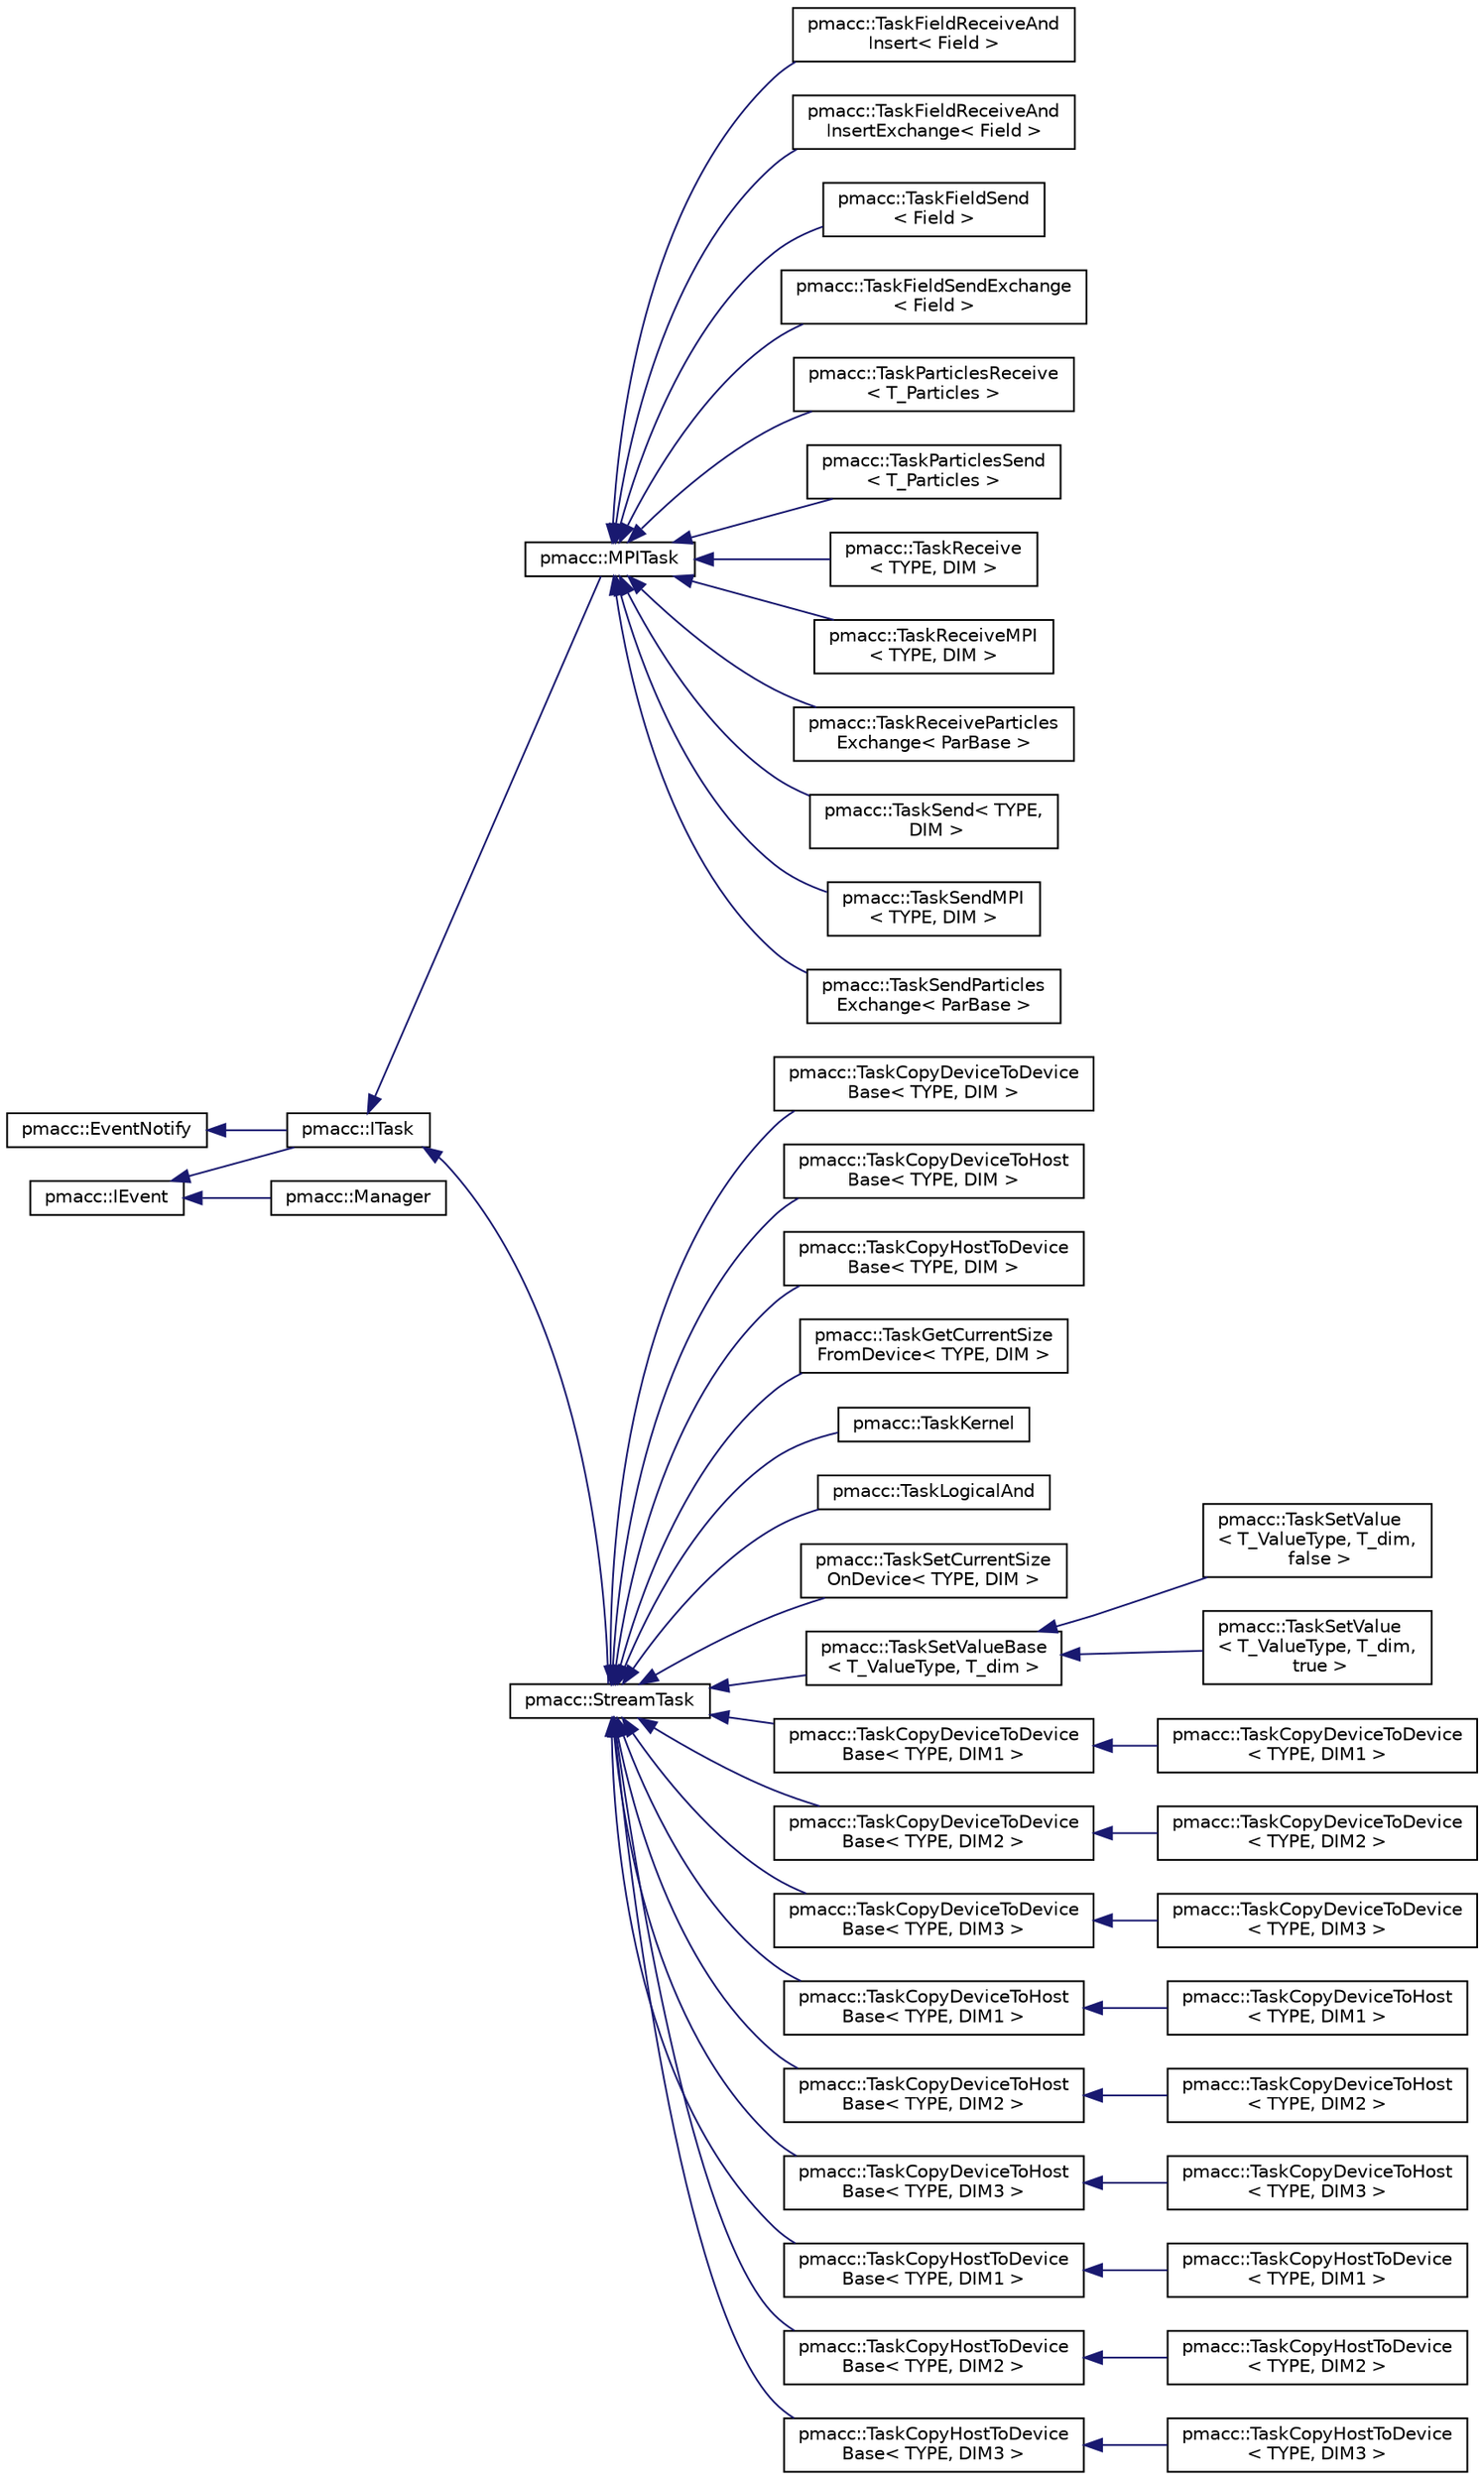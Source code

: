 digraph "Graphical Class Hierarchy"
{
 // LATEX_PDF_SIZE
  edge [fontname="Helvetica",fontsize="10",labelfontname="Helvetica",labelfontsize="10"];
  node [fontname="Helvetica",fontsize="10",shape=record];
  rankdir="LR";
  Node1437 [label="pmacc::EventNotify",height=0.2,width=0.4,color="black", fillcolor="white", style="filled",URL="$classpmacc_1_1_event_notify.html",tooltip="Implements an observable."];
  Node1437 -> Node1 [dir="back",color="midnightblue",fontsize="10",style="solid",fontname="Helvetica"];
  Node1 [label="pmacc::ITask",height=0.2,width=0.4,color="black", fillcolor="white", style="filled",URL="$classpmacc_1_1_i_task.html",tooltip="Abstract base class for all tasks."];
  Node1 -> Node2 [dir="back",color="midnightblue",fontsize="10",style="solid",fontname="Helvetica"];
  Node2 [label="pmacc::MPITask",height=0.2,width=0.4,color="black", fillcolor="white", style="filled",URL="$classpmacc_1_1_m_p_i_task.html",tooltip="Abstract base class for all tasks which depend on MPI communication."];
  Node2 -> Node3 [dir="back",color="midnightblue",fontsize="10",style="solid",fontname="Helvetica"];
  Node3 [label="pmacc::TaskFieldReceiveAnd\lInsert\< Field \>",height=0.2,width=0.4,color="black", fillcolor="white", style="filled",URL="$classpmacc_1_1_task_field_receive_and_insert.html",tooltip=" "];
  Node2 -> Node4 [dir="back",color="midnightblue",fontsize="10",style="solid",fontname="Helvetica"];
  Node4 [label="pmacc::TaskFieldReceiveAnd\lInsertExchange\< Field \>",height=0.2,width=0.4,color="black", fillcolor="white", style="filled",URL="$classpmacc_1_1_task_field_receive_and_insert_exchange.html",tooltip=" "];
  Node2 -> Node5 [dir="back",color="midnightblue",fontsize="10",style="solid",fontname="Helvetica"];
  Node5 [label="pmacc::TaskFieldSend\l\< Field \>",height=0.2,width=0.4,color="black", fillcolor="white", style="filled",URL="$classpmacc_1_1_task_field_send.html",tooltip=" "];
  Node2 -> Node6 [dir="back",color="midnightblue",fontsize="10",style="solid",fontname="Helvetica"];
  Node6 [label="pmacc::TaskFieldSendExchange\l\< Field \>",height=0.2,width=0.4,color="black", fillcolor="white", style="filled",URL="$classpmacc_1_1_task_field_send_exchange.html",tooltip=" "];
  Node2 -> Node7 [dir="back",color="midnightblue",fontsize="10",style="solid",fontname="Helvetica"];
  Node7 [label="pmacc::TaskParticlesReceive\l\< T_Particles \>",height=0.2,width=0.4,color="black", fillcolor="white", style="filled",URL="$classpmacc_1_1_task_particles_receive.html",tooltip=" "];
  Node2 -> Node8 [dir="back",color="midnightblue",fontsize="10",style="solid",fontname="Helvetica"];
  Node8 [label="pmacc::TaskParticlesSend\l\< T_Particles \>",height=0.2,width=0.4,color="black", fillcolor="white", style="filled",URL="$classpmacc_1_1_task_particles_send.html",tooltip=" "];
  Node2 -> Node9 [dir="back",color="midnightblue",fontsize="10",style="solid",fontname="Helvetica"];
  Node9 [label="pmacc::TaskReceive\l\< TYPE, DIM \>",height=0.2,width=0.4,color="black", fillcolor="white", style="filled",URL="$classpmacc_1_1_task_receive.html",tooltip=" "];
  Node2 -> Node10 [dir="back",color="midnightblue",fontsize="10",style="solid",fontname="Helvetica"];
  Node10 [label="pmacc::TaskReceiveMPI\l\< TYPE, DIM \>",height=0.2,width=0.4,color="black", fillcolor="white", style="filled",URL="$classpmacc_1_1_task_receive_m_p_i.html",tooltip=" "];
  Node2 -> Node11 [dir="back",color="midnightblue",fontsize="10",style="solid",fontname="Helvetica"];
  Node11 [label="pmacc::TaskReceiveParticles\lExchange\< ParBase \>",height=0.2,width=0.4,color="black", fillcolor="white", style="filled",URL="$classpmacc_1_1_task_receive_particles_exchange.html",tooltip=" "];
  Node2 -> Node12 [dir="back",color="midnightblue",fontsize="10",style="solid",fontname="Helvetica"];
  Node12 [label="pmacc::TaskSend\< TYPE,\l DIM \>",height=0.2,width=0.4,color="black", fillcolor="white", style="filled",URL="$classpmacc_1_1_task_send.html",tooltip=" "];
  Node2 -> Node13 [dir="back",color="midnightblue",fontsize="10",style="solid",fontname="Helvetica"];
  Node13 [label="pmacc::TaskSendMPI\l\< TYPE, DIM \>",height=0.2,width=0.4,color="black", fillcolor="white", style="filled",URL="$classpmacc_1_1_task_send_m_p_i.html",tooltip=" "];
  Node2 -> Node14 [dir="back",color="midnightblue",fontsize="10",style="solid",fontname="Helvetica"];
  Node14 [label="pmacc::TaskSendParticles\lExchange\< ParBase \>",height=0.2,width=0.4,color="black", fillcolor="white", style="filled",URL="$classpmacc_1_1_task_send_particles_exchange.html",tooltip=" "];
  Node1 -> Node15 [dir="back",color="midnightblue",fontsize="10",style="solid",fontname="Helvetica"];
  Node15 [label="pmacc::StreamTask",height=0.2,width=0.4,color="black", fillcolor="white", style="filled",URL="$classpmacc_1_1_stream_task.html",tooltip="Abstract base class for all tasks which depend on cuda streams."];
  Node15 -> Node16 [dir="back",color="midnightblue",fontsize="10",style="solid",fontname="Helvetica"];
  Node16 [label="pmacc::TaskCopyDeviceToDevice\lBase\< TYPE, DIM \>",height=0.2,width=0.4,color="black", fillcolor="white", style="filled",URL="$classpmacc_1_1_task_copy_device_to_device_base.html",tooltip=" "];
  Node15 -> Node17 [dir="back",color="midnightblue",fontsize="10",style="solid",fontname="Helvetica"];
  Node17 [label="pmacc::TaskCopyDeviceToHost\lBase\< TYPE, DIM \>",height=0.2,width=0.4,color="black", fillcolor="white", style="filled",URL="$classpmacc_1_1_task_copy_device_to_host_base.html",tooltip=" "];
  Node15 -> Node18 [dir="back",color="midnightblue",fontsize="10",style="solid",fontname="Helvetica"];
  Node18 [label="pmacc::TaskCopyHostToDevice\lBase\< TYPE, DIM \>",height=0.2,width=0.4,color="black", fillcolor="white", style="filled",URL="$classpmacc_1_1_task_copy_host_to_device_base.html",tooltip=" "];
  Node15 -> Node19 [dir="back",color="midnightblue",fontsize="10",style="solid",fontname="Helvetica"];
  Node19 [label="pmacc::TaskGetCurrentSize\lFromDevice\< TYPE, DIM \>",height=0.2,width=0.4,color="black", fillcolor="white", style="filled",URL="$classpmacc_1_1_task_get_current_size_from_device.html",tooltip=" "];
  Node15 -> Node20 [dir="back",color="midnightblue",fontsize="10",style="solid",fontname="Helvetica"];
  Node20 [label="pmacc::TaskKernel",height=0.2,width=0.4,color="black", fillcolor="white", style="filled",URL="$classpmacc_1_1_task_kernel.html",tooltip=" "];
  Node15 -> Node21 [dir="back",color="midnightblue",fontsize="10",style="solid",fontname="Helvetica"];
  Node21 [label="pmacc::TaskLogicalAnd",height=0.2,width=0.4,color="black", fillcolor="white", style="filled",URL="$classpmacc_1_1_task_logical_and.html",tooltip="TaskLogicalAnd AND-connects tasks to a new single task."];
  Node15 -> Node22 [dir="back",color="midnightblue",fontsize="10",style="solid",fontname="Helvetica"];
  Node22 [label="pmacc::TaskSetCurrentSize\lOnDevice\< TYPE, DIM \>",height=0.2,width=0.4,color="black", fillcolor="white", style="filled",URL="$classpmacc_1_1_task_set_current_size_on_device.html",tooltip=" "];
  Node15 -> Node23 [dir="back",color="midnightblue",fontsize="10",style="solid",fontname="Helvetica"];
  Node23 [label="pmacc::TaskSetValueBase\l\< T_ValueType, T_dim \>",height=0.2,width=0.4,color="black", fillcolor="white", style="filled",URL="$classpmacc_1_1_task_set_value_base.html",tooltip=" "];
  Node23 -> Node24 [dir="back",color="midnightblue",fontsize="10",style="solid",fontname="Helvetica"];
  Node24 [label="pmacc::TaskSetValue\l\< T_ValueType, T_dim,\l false \>",height=0.2,width=0.4,color="black", fillcolor="white", style="filled",URL="$classpmacc_1_1_task_set_value_3_01_t___value_type_00_01_t__dim_00_01false_01_4.html",tooltip="implementation for big values (>256 byte)"];
  Node23 -> Node25 [dir="back",color="midnightblue",fontsize="10",style="solid",fontname="Helvetica"];
  Node25 [label="pmacc::TaskSetValue\l\< T_ValueType, T_dim,\l true \>",height=0.2,width=0.4,color="black", fillcolor="white", style="filled",URL="$classpmacc_1_1_task_set_value_3_01_t___value_type_00_01_t__dim_00_01true_01_4.html",tooltip="implementation for small values (<= 256byte)"];
  Node15 -> Node26 [dir="back",color="midnightblue",fontsize="10",style="solid",fontname="Helvetica"];
  Node26 [label="pmacc::TaskCopyDeviceToDevice\lBase\< TYPE, DIM1 \>",height=0.2,width=0.4,color="black", fillcolor="white", style="filled",URL="$classpmacc_1_1_task_copy_device_to_device_base.html",tooltip=" "];
  Node26 -> Node27 [dir="back",color="midnightblue",fontsize="10",style="solid",fontname="Helvetica"];
  Node27 [label="pmacc::TaskCopyDeviceToDevice\l\< TYPE, DIM1 \>",height=0.2,width=0.4,color="black", fillcolor="white", style="filled",URL="$classpmacc_1_1_task_copy_device_to_device_3_01_t_y_p_e_00_01_d_i_m1_01_4.html",tooltip=" "];
  Node15 -> Node28 [dir="back",color="midnightblue",fontsize="10",style="solid",fontname="Helvetica"];
  Node28 [label="pmacc::TaskCopyDeviceToDevice\lBase\< TYPE, DIM2 \>",height=0.2,width=0.4,color="black", fillcolor="white", style="filled",URL="$classpmacc_1_1_task_copy_device_to_device_base.html",tooltip=" "];
  Node28 -> Node29 [dir="back",color="midnightblue",fontsize="10",style="solid",fontname="Helvetica"];
  Node29 [label="pmacc::TaskCopyDeviceToDevice\l\< TYPE, DIM2 \>",height=0.2,width=0.4,color="black", fillcolor="white", style="filled",URL="$classpmacc_1_1_task_copy_device_to_device_3_01_t_y_p_e_00_01_d_i_m2_01_4.html",tooltip=" "];
  Node15 -> Node30 [dir="back",color="midnightblue",fontsize="10",style="solid",fontname="Helvetica"];
  Node30 [label="pmacc::TaskCopyDeviceToDevice\lBase\< TYPE, DIM3 \>",height=0.2,width=0.4,color="black", fillcolor="white", style="filled",URL="$classpmacc_1_1_task_copy_device_to_device_base.html",tooltip=" "];
  Node30 -> Node31 [dir="back",color="midnightblue",fontsize="10",style="solid",fontname="Helvetica"];
  Node31 [label="pmacc::TaskCopyDeviceToDevice\l\< TYPE, DIM3 \>",height=0.2,width=0.4,color="black", fillcolor="white", style="filled",URL="$classpmacc_1_1_task_copy_device_to_device_3_01_t_y_p_e_00_01_d_i_m3_01_4.html",tooltip=" "];
  Node15 -> Node32 [dir="back",color="midnightblue",fontsize="10",style="solid",fontname="Helvetica"];
  Node32 [label="pmacc::TaskCopyDeviceToHost\lBase\< TYPE, DIM1 \>",height=0.2,width=0.4,color="black", fillcolor="white", style="filled",URL="$classpmacc_1_1_task_copy_device_to_host_base.html",tooltip=" "];
  Node32 -> Node33 [dir="back",color="midnightblue",fontsize="10",style="solid",fontname="Helvetica"];
  Node33 [label="pmacc::TaskCopyDeviceToHost\l\< TYPE, DIM1 \>",height=0.2,width=0.4,color="black", fillcolor="white", style="filled",URL="$classpmacc_1_1_task_copy_device_to_host_3_01_t_y_p_e_00_01_d_i_m1_01_4.html",tooltip=" "];
  Node15 -> Node34 [dir="back",color="midnightblue",fontsize="10",style="solid",fontname="Helvetica"];
  Node34 [label="pmacc::TaskCopyDeviceToHost\lBase\< TYPE, DIM2 \>",height=0.2,width=0.4,color="black", fillcolor="white", style="filled",URL="$classpmacc_1_1_task_copy_device_to_host_base.html",tooltip=" "];
  Node34 -> Node35 [dir="back",color="midnightblue",fontsize="10",style="solid",fontname="Helvetica"];
  Node35 [label="pmacc::TaskCopyDeviceToHost\l\< TYPE, DIM2 \>",height=0.2,width=0.4,color="black", fillcolor="white", style="filled",URL="$classpmacc_1_1_task_copy_device_to_host_3_01_t_y_p_e_00_01_d_i_m2_01_4.html",tooltip=" "];
  Node15 -> Node36 [dir="back",color="midnightblue",fontsize="10",style="solid",fontname="Helvetica"];
  Node36 [label="pmacc::TaskCopyDeviceToHost\lBase\< TYPE, DIM3 \>",height=0.2,width=0.4,color="black", fillcolor="white", style="filled",URL="$classpmacc_1_1_task_copy_device_to_host_base.html",tooltip=" "];
  Node36 -> Node37 [dir="back",color="midnightblue",fontsize="10",style="solid",fontname="Helvetica"];
  Node37 [label="pmacc::TaskCopyDeviceToHost\l\< TYPE, DIM3 \>",height=0.2,width=0.4,color="black", fillcolor="white", style="filled",URL="$classpmacc_1_1_task_copy_device_to_host_3_01_t_y_p_e_00_01_d_i_m3_01_4.html",tooltip=" "];
  Node15 -> Node38 [dir="back",color="midnightblue",fontsize="10",style="solid",fontname="Helvetica"];
  Node38 [label="pmacc::TaskCopyHostToDevice\lBase\< TYPE, DIM1 \>",height=0.2,width=0.4,color="black", fillcolor="white", style="filled",URL="$classpmacc_1_1_task_copy_host_to_device_base.html",tooltip=" "];
  Node38 -> Node39 [dir="back",color="midnightblue",fontsize="10",style="solid",fontname="Helvetica"];
  Node39 [label="pmacc::TaskCopyHostToDevice\l\< TYPE, DIM1 \>",height=0.2,width=0.4,color="black", fillcolor="white", style="filled",URL="$classpmacc_1_1_task_copy_host_to_device_3_01_t_y_p_e_00_01_d_i_m1_01_4.html",tooltip=" "];
  Node15 -> Node40 [dir="back",color="midnightblue",fontsize="10",style="solid",fontname="Helvetica"];
  Node40 [label="pmacc::TaskCopyHostToDevice\lBase\< TYPE, DIM2 \>",height=0.2,width=0.4,color="black", fillcolor="white", style="filled",URL="$classpmacc_1_1_task_copy_host_to_device_base.html",tooltip=" "];
  Node40 -> Node41 [dir="back",color="midnightblue",fontsize="10",style="solid",fontname="Helvetica"];
  Node41 [label="pmacc::TaskCopyHostToDevice\l\< TYPE, DIM2 \>",height=0.2,width=0.4,color="black", fillcolor="white", style="filled",URL="$classpmacc_1_1_task_copy_host_to_device_3_01_t_y_p_e_00_01_d_i_m2_01_4.html",tooltip=" "];
  Node15 -> Node42 [dir="back",color="midnightblue",fontsize="10",style="solid",fontname="Helvetica"];
  Node42 [label="pmacc::TaskCopyHostToDevice\lBase\< TYPE, DIM3 \>",height=0.2,width=0.4,color="black", fillcolor="white", style="filled",URL="$classpmacc_1_1_task_copy_host_to_device_base.html",tooltip=" "];
  Node42 -> Node43 [dir="back",color="midnightblue",fontsize="10",style="solid",fontname="Helvetica"];
  Node43 [label="pmacc::TaskCopyHostToDevice\l\< TYPE, DIM3 \>",height=0.2,width=0.4,color="black", fillcolor="white", style="filled",URL="$classpmacc_1_1_task_copy_host_to_device_3_01_t_y_p_e_00_01_d_i_m3_01_4.html",tooltip=" "];
  Node0 [label="pmacc::IEvent",height=0.2,width=0.4,color="black", fillcolor="white", style="filled",URL="$classpmacc_1_1_i_event.html",tooltip="Interface for an observer."];
  Node0 -> Node1 [dir="back",color="midnightblue",fontsize="10",style="solid",fontname="Helvetica"];
  Node0 -> Node44 [dir="back",color="midnightblue",fontsize="10",style="solid",fontname="Helvetica"];
  Node44 [label="pmacc::Manager",height=0.2,width=0.4,color="black", fillcolor="white", style="filled",URL="$classpmacc_1_1_manager.html",tooltip="Manages the event system by executing and waiting for tasks."];
}
